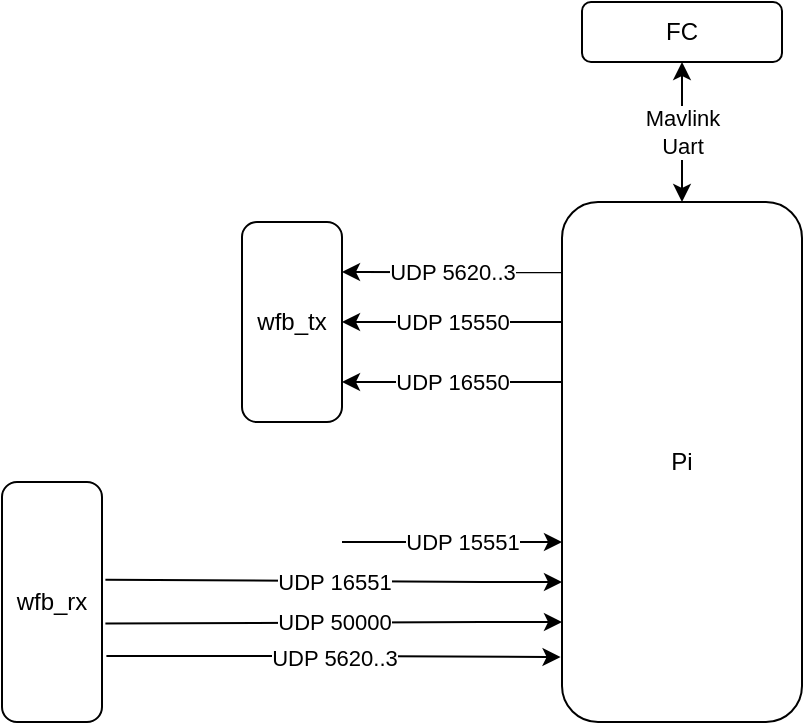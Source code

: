 <mxfile version="16.4.7" type="github">
  <diagram id="P-u7TevrJmw30rvIBpqp" name="Page-1">
    <mxGraphModel dx="657" dy="447" grid="1" gridSize="10" guides="1" tooltips="1" connect="1" arrows="1" fold="1" page="1" pageScale="1" pageWidth="827" pageHeight="1169" math="0" shadow="0">
      <root>
        <mxCell id="0" />
        <mxCell id="1" parent="0" />
        <mxCell id="2XjPHaZaXtyZDyfejIHx-1" value="FC" style="rounded=1;whiteSpace=wrap;html=1;" parent="1" vertex="1">
          <mxGeometry x="410" y="40" width="100" height="30" as="geometry" />
        </mxCell>
        <mxCell id="2XjPHaZaXtyZDyfejIHx-2" value="Pi" style="rounded=1;whiteSpace=wrap;html=1;arcSize=15;" parent="1" vertex="1">
          <mxGeometry x="400" y="140" width="120" height="260" as="geometry" />
        </mxCell>
        <mxCell id="2XjPHaZaXtyZDyfejIHx-3" value="Mavlink&lt;br&gt;Uart" style="endArrow=classic;startArrow=classic;html=1;rounded=0;entryX=0.5;entryY=1;entryDx=0;entryDy=0;exitX=0.5;exitY=0;exitDx=0;exitDy=0;" parent="1" source="2XjPHaZaXtyZDyfejIHx-2" target="2XjPHaZaXtyZDyfejIHx-1" edge="1">
          <mxGeometry width="50" height="50" relative="1" as="geometry">
            <mxPoint x="250" y="290" as="sourcePoint" />
            <mxPoint x="300" y="240" as="targetPoint" />
            <Array as="points" />
          </mxGeometry>
        </mxCell>
        <mxCell id="2XjPHaZaXtyZDyfejIHx-4" value="wfb_tx" style="rounded=1;whiteSpace=wrap;html=1;" parent="1" vertex="1">
          <mxGeometry x="240" y="150" width="50" height="100" as="geometry" />
        </mxCell>
        <mxCell id="2XjPHaZaXtyZDyfejIHx-5" value="UDP 5620..3" style="endArrow=none;startArrow=classic;html=1;rounded=0;exitX=1;exitY=0.25;exitDx=0;exitDy=0;endFill=0;entryX=0;entryY=0.135;entryDx=0;entryDy=0;entryPerimeter=0;" parent="1" source="2XjPHaZaXtyZDyfejIHx-4" target="2XjPHaZaXtyZDyfejIHx-2" edge="1">
          <mxGeometry width="50" height="50" relative="1" as="geometry">
            <mxPoint x="250" y="300" as="sourcePoint" />
            <mxPoint x="400" y="160" as="targetPoint" />
          </mxGeometry>
        </mxCell>
        <mxCell id="2XjPHaZaXtyZDyfejIHx-8" value="UDP 15550" style="endArrow=none;startArrow=classic;html=1;rounded=0;exitX=1;exitY=0.25;exitDx=0;exitDy=0;endFill=0;" parent="1" edge="1">
          <mxGeometry width="50" height="50" relative="1" as="geometry">
            <mxPoint x="290" y="200" as="sourcePoint" />
            <mxPoint x="400" y="200" as="targetPoint" />
            <Array as="points">
              <mxPoint x="360" y="200" />
            </Array>
          </mxGeometry>
        </mxCell>
        <mxCell id="2XjPHaZaXtyZDyfejIHx-9" value="UDP 16550" style="endArrow=none;startArrow=classic;html=1;rounded=0;exitX=1;exitY=0.25;exitDx=0;exitDy=0;endFill=0;" parent="1" edge="1">
          <mxGeometry width="50" height="50" relative="1" as="geometry">
            <mxPoint x="290" y="230" as="sourcePoint" />
            <mxPoint x="400" y="230" as="targetPoint" />
            <Array as="points">
              <mxPoint x="360" y="230" />
            </Array>
          </mxGeometry>
        </mxCell>
        <mxCell id="2XjPHaZaXtyZDyfejIHx-14" value="UDP 15551" style="endArrow=classic;startArrow=none;html=1;rounded=0;exitX=1;exitY=0.25;exitDx=0;exitDy=0;endFill=1;startFill=0;" parent="1" edge="1">
          <mxGeometry x="0.091" width="50" height="50" relative="1" as="geometry">
            <mxPoint x="290" y="310.0" as="sourcePoint" />
            <mxPoint x="400" y="310.0" as="targetPoint" />
            <Array as="points" />
            <mxPoint as="offset" />
          </mxGeometry>
        </mxCell>
        <mxCell id="bckzxxXrTUIcMB2fTlAt-1" value="UDP 5620..3" style="edgeStyle=orthogonalEdgeStyle;rounded=0;orthogonalLoop=1;jettySize=auto;html=1;exitX=1.044;exitY=0.725;exitDx=0;exitDy=0;entryX=-0.006;entryY=0.875;entryDx=0;entryDy=0;entryPerimeter=0;exitPerimeter=0;" edge="1" parent="1" source="2XjPHaZaXtyZDyfejIHx-12" target="2XjPHaZaXtyZDyfejIHx-2">
          <mxGeometry relative="1" as="geometry" />
        </mxCell>
        <mxCell id="2XjPHaZaXtyZDyfejIHx-12" value="wfb_rx" style="rounded=1;whiteSpace=wrap;html=1;" parent="1" vertex="1">
          <mxGeometry x="120" y="280" width="50" height="120" as="geometry" />
        </mxCell>
        <mxCell id="2XjPHaZaXtyZDyfejIHx-15" value="UDP 16551" style="endArrow=classic;startArrow=none;html=1;rounded=0;exitX=1.034;exitY=0.407;exitDx=0;exitDy=0;endFill=1;startFill=0;exitPerimeter=0;" parent="1" edge="1" source="2XjPHaZaXtyZDyfejIHx-12">
          <mxGeometry width="50" height="50" relative="1" as="geometry">
            <mxPoint x="290" y="330.0" as="sourcePoint" />
            <mxPoint x="400" y="330.0" as="targetPoint" />
            <Array as="points">
              <mxPoint x="360" y="330" />
            </Array>
          </mxGeometry>
        </mxCell>
        <mxCell id="2XjPHaZaXtyZDyfejIHx-18" value="UDP 50000" style="endArrow=classic;startArrow=none;html=1;rounded=0;exitX=1.034;exitY=0.59;exitDx=0;exitDy=0;endFill=1;startFill=0;exitPerimeter=0;" parent="1" edge="1" source="2XjPHaZaXtyZDyfejIHx-12">
          <mxGeometry width="50" height="50" relative="1" as="geometry">
            <mxPoint x="290" y="350" as="sourcePoint" />
            <mxPoint x="400" y="350" as="targetPoint" />
            <Array as="points">
              <mxPoint x="360" y="350" />
            </Array>
          </mxGeometry>
        </mxCell>
      </root>
    </mxGraphModel>
  </diagram>
</mxfile>
